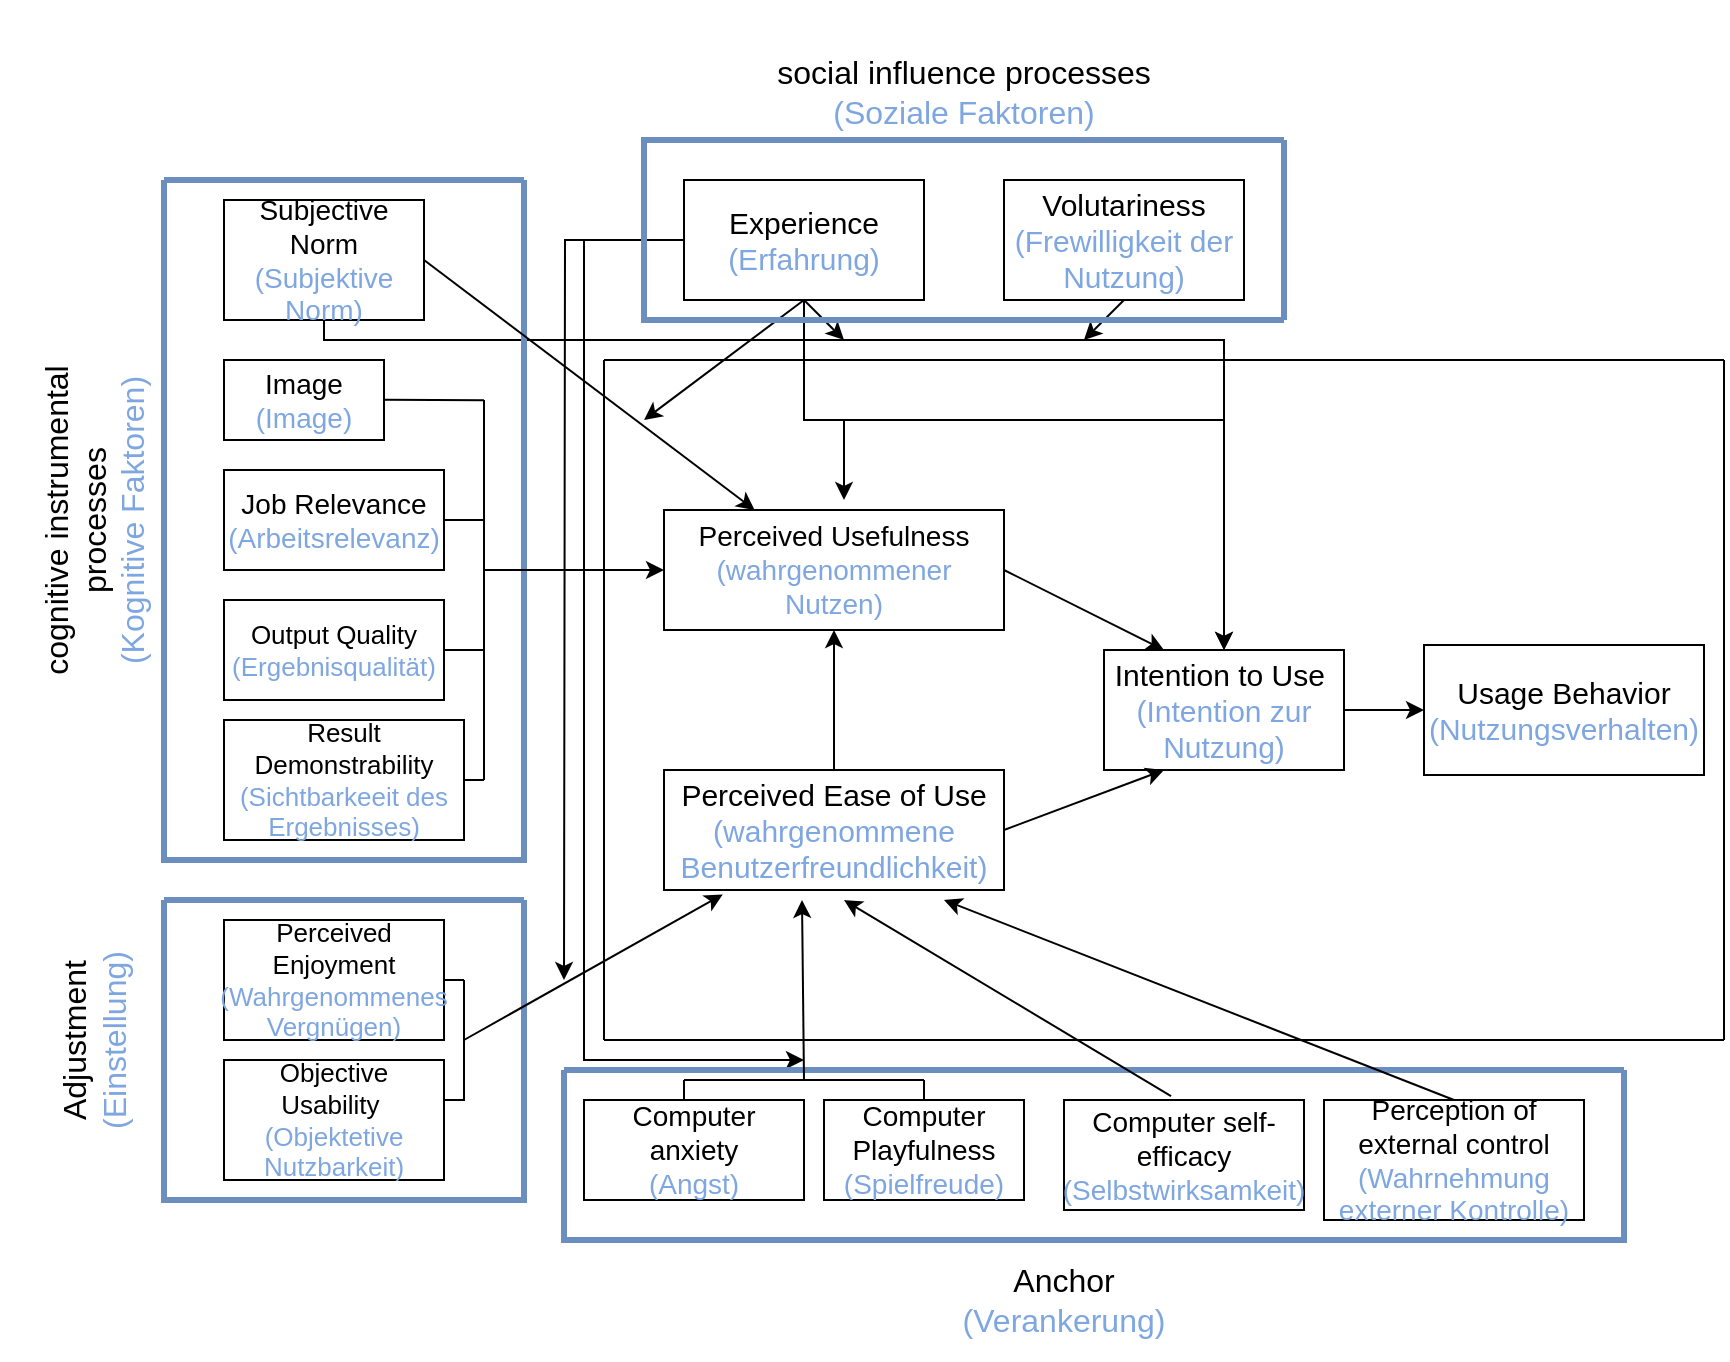 <mxfile version="26.0.3">
  <diagram name="Seite-1" id="qVPOXcnoh64hScKHRhEc">
    <mxGraphModel dx="982" dy="590" grid="1" gridSize="10" guides="1" tooltips="1" connect="1" arrows="1" fold="1" page="1" pageScale="1" pageWidth="3300" pageHeight="4681" math="0" shadow="0">
      <root>
        <mxCell id="0" />
        <mxCell id="1" parent="0" />
        <mxCell id="XC6WuRsCp2kvyAU1jV0c-2" value="&lt;div&gt;&lt;font style=&quot;font-size: 14px;&quot;&gt;Perceived Usefulness&lt;/font&gt;&lt;/div&gt;&lt;div&gt;&lt;font style=&quot;font-size: 14px;&quot; color=&quot;#7ea6e0&quot;&gt;(wahrgenommener Nutzen)&lt;/font&gt;&lt;/div&gt;" style="rounded=0;whiteSpace=wrap;html=1;" parent="1" vertex="1">
          <mxGeometry x="530" y="295" width="170" height="60" as="geometry" />
        </mxCell>
        <mxCell id="XC6WuRsCp2kvyAU1jV0c-23" style="edgeStyle=orthogonalEdgeStyle;rounded=0;orthogonalLoop=1;jettySize=auto;html=1;entryX=0.5;entryY=1;entryDx=0;entryDy=0;" parent="1" source="XC6WuRsCp2kvyAU1jV0c-6" target="XC6WuRsCp2kvyAU1jV0c-2" edge="1">
          <mxGeometry relative="1" as="geometry" />
        </mxCell>
        <mxCell id="XC6WuRsCp2kvyAU1jV0c-6" value="&lt;div&gt;&lt;font style=&quot;font-size: 15px;&quot;&gt;Perceived Ease of Use&lt;/font&gt;&lt;/div&gt;&lt;font style=&quot;font-size: 15px;&quot; color=&quot;#7ea6e0&quot;&gt;&lt;/font&gt;&lt;div&gt;&lt;span style=&quot;caret-color: rgb(126, 166, 224); color: rgb(126, 166, 224);&quot;&gt;&lt;font style=&quot;font-size: 15px;&quot;&gt;(wahrgenommene Benutzerfreundlichkeit)&lt;/font&gt;&lt;/span&gt;&lt;br&gt;&lt;/div&gt;" style="rounded=0;whiteSpace=wrap;html=1;" parent="1" vertex="1">
          <mxGeometry x="530" y="425" width="170" height="60" as="geometry" />
        </mxCell>
        <mxCell id="XC6WuRsCp2kvyAU1jV0c-16" style="edgeStyle=orthogonalEdgeStyle;rounded=0;orthogonalLoop=1;jettySize=auto;html=1;entryX=0;entryY=0.5;entryDx=0;entryDy=0;" parent="1" source="XC6WuRsCp2kvyAU1jV0c-7" target="XC6WuRsCp2kvyAU1jV0c-9" edge="1">
          <mxGeometry relative="1" as="geometry" />
        </mxCell>
        <mxCell id="XC6WuRsCp2kvyAU1jV0c-7" value="&lt;div&gt;&lt;font style=&quot;font-size: 15px;&quot;&gt;Intention to Use&amp;nbsp;&lt;/font&gt;&lt;/div&gt;&lt;div&gt;&lt;span style=&quot;color: rgb(126, 166, 224);&quot;&gt;&lt;font style=&quot;font-size: 15px;&quot;&gt;(Intention zur Nutzung)&lt;/font&gt;&lt;/span&gt;&lt;br&gt;&lt;/div&gt;" style="rounded=0;whiteSpace=wrap;html=1;" parent="1" vertex="1">
          <mxGeometry x="750" y="365" width="120" height="60" as="geometry" />
        </mxCell>
        <mxCell id="XC6WuRsCp2kvyAU1jV0c-9" value="&lt;div&gt;&lt;font style=&quot;font-size: 15px;&quot;&gt;Usage Behavior&lt;/font&gt;&lt;/div&gt;&lt;div&gt;&lt;span style=&quot;color: rgb(126, 166, 224);&quot;&gt;&lt;font style=&quot;font-size: 15px;&quot;&gt;(Nutzungsverhalten)&lt;/font&gt;&lt;/span&gt;&lt;br&gt;&lt;/div&gt;" style="rounded=0;whiteSpace=wrap;html=1;" parent="1" vertex="1">
          <mxGeometry x="910" y="362.5" width="140" height="65" as="geometry" />
        </mxCell>
        <mxCell id="XC6WuRsCp2kvyAU1jV0c-20" value="" style="endArrow=classic;html=1;rounded=0;exitX=1;exitY=0.5;exitDx=0;exitDy=0;entryX=0.25;entryY=0;entryDx=0;entryDy=0;" parent="1" source="XC6WuRsCp2kvyAU1jV0c-2" target="XC6WuRsCp2kvyAU1jV0c-7" edge="1">
          <mxGeometry width="50" height="50" relative="1" as="geometry">
            <mxPoint x="450" y="375" as="sourcePoint" />
            <mxPoint x="540" y="335" as="targetPoint" />
          </mxGeometry>
        </mxCell>
        <mxCell id="XC6WuRsCp2kvyAU1jV0c-21" value="" style="endArrow=classic;html=1;rounded=0;exitX=1;exitY=0.5;exitDx=0;exitDy=0;entryX=0.25;entryY=1;entryDx=0;entryDy=0;" parent="1" source="XC6WuRsCp2kvyAU1jV0c-6" target="XC6WuRsCp2kvyAU1jV0c-7" edge="1">
          <mxGeometry width="50" height="50" relative="1" as="geometry">
            <mxPoint x="700" y="455" as="sourcePoint" />
            <mxPoint x="810" y="495" as="targetPoint" />
          </mxGeometry>
        </mxCell>
        <mxCell id="wk0jViUZOCFL1q821VQ8-2" value="" style="endArrow=none;html=1;rounded=0;" parent="1" edge="1">
          <mxGeometry width="50" height="50" relative="1" as="geometry">
            <mxPoint x="500" y="560" as="sourcePoint" />
            <mxPoint x="500" y="220" as="targetPoint" />
          </mxGeometry>
        </mxCell>
        <mxCell id="wk0jViUZOCFL1q821VQ8-3" value="" style="endArrow=none;html=1;rounded=0;" parent="1" edge="1">
          <mxGeometry width="50" height="50" relative="1" as="geometry">
            <mxPoint x="1060" y="560" as="sourcePoint" />
            <mxPoint x="1060" y="220" as="targetPoint" />
          </mxGeometry>
        </mxCell>
        <mxCell id="wk0jViUZOCFL1q821VQ8-4" value="" style="endArrow=none;html=1;rounded=0;" parent="1" edge="1">
          <mxGeometry width="50" height="50" relative="1" as="geometry">
            <mxPoint x="500" y="220" as="sourcePoint" />
            <mxPoint x="1060" y="220" as="targetPoint" />
          </mxGeometry>
        </mxCell>
        <mxCell id="wk0jViUZOCFL1q821VQ8-5" value="" style="endArrow=none;html=1;rounded=0;" parent="1" edge="1">
          <mxGeometry width="50" height="50" relative="1" as="geometry">
            <mxPoint x="1060" y="560" as="sourcePoint" />
            <mxPoint x="500" y="560" as="targetPoint" />
          </mxGeometry>
        </mxCell>
        <mxCell id="wk0jViUZOCFL1q821VQ8-33" style="edgeStyle=orthogonalEdgeStyle;rounded=0;orthogonalLoop=1;jettySize=auto;html=1;" parent="1" source="wk0jViUZOCFL1q821VQ8-6" target="XC6WuRsCp2kvyAU1jV0c-7" edge="1">
          <mxGeometry relative="1" as="geometry">
            <Array as="points">
              <mxPoint x="360" y="210" />
              <mxPoint x="810" y="210" />
            </Array>
          </mxGeometry>
        </mxCell>
        <mxCell id="wk0jViUZOCFL1q821VQ8-93" style="edgeStyle=orthogonalEdgeStyle;rounded=0;orthogonalLoop=1;jettySize=auto;html=1;" parent="1" source="wk0jViUZOCFL1q821VQ8-18" edge="1">
          <mxGeometry relative="1" as="geometry">
            <mxPoint x="480" y="530" as="targetPoint" />
          </mxGeometry>
        </mxCell>
        <mxCell id="wk0jViUZOCFL1q821VQ8-105" style="edgeStyle=orthogonalEdgeStyle;rounded=0;orthogonalLoop=1;jettySize=auto;html=1;" parent="1" source="wk0jViUZOCFL1q821VQ8-18" edge="1">
          <mxGeometry relative="1" as="geometry">
            <mxPoint x="600" y="570" as="targetPoint" />
            <Array as="points">
              <mxPoint x="490" y="160" />
              <mxPoint x="490" y="570" />
            </Array>
          </mxGeometry>
        </mxCell>
        <mxCell id="wk0jViUZOCFL1q821VQ8-106" style="edgeStyle=orthogonalEdgeStyle;rounded=0;orthogonalLoop=1;jettySize=auto;html=1;" parent="1" source="wk0jViUZOCFL1q821VQ8-18" target="XC6WuRsCp2kvyAU1jV0c-7" edge="1">
          <mxGeometry relative="1" as="geometry">
            <Array as="points">
              <mxPoint x="600" y="250" />
              <mxPoint x="810" y="250" />
            </Array>
          </mxGeometry>
        </mxCell>
        <mxCell id="wk0jViUZOCFL1q821VQ8-107" style="edgeStyle=orthogonalEdgeStyle;rounded=0;orthogonalLoop=1;jettySize=auto;html=1;" parent="1" source="wk0jViUZOCFL1q821VQ8-18" edge="1">
          <mxGeometry relative="1" as="geometry">
            <mxPoint x="620" y="290" as="targetPoint" />
            <Array as="points">
              <mxPoint x="600" y="250" />
              <mxPoint x="620" y="250" />
            </Array>
          </mxGeometry>
        </mxCell>
        <mxCell id="wk0jViUZOCFL1q821VQ8-18" value="&lt;div&gt;&lt;font style=&quot;font-size: 15px;&quot;&gt;Experience&lt;/font&gt;&lt;/div&gt;&lt;div&gt;&lt;span style=&quot;color: rgb(126, 166, 224);&quot;&gt;&lt;font style=&quot;font-size: 15px;&quot;&gt;(Erfahrung)&lt;/font&gt;&lt;/span&gt;&lt;br&gt;&lt;/div&gt;" style="rounded=0;whiteSpace=wrap;html=1;" parent="1" vertex="1">
          <mxGeometry x="540" y="130" width="120" height="60" as="geometry" />
        </mxCell>
        <mxCell id="wk0jViUZOCFL1q821VQ8-19" value="&lt;div&gt;&lt;font style=&quot;font-size: 15px;&quot;&gt;Volutariness&lt;br&gt;&lt;/font&gt;&lt;/div&gt;&lt;div&gt;&lt;span style=&quot;color: rgb(126, 166, 224);&quot;&gt;&lt;font style=&quot;font-size: 15px;&quot;&gt;(Frewilligkeit der Nutzung)&lt;/font&gt;&lt;/span&gt;&lt;br&gt;&lt;/div&gt;" style="rounded=0;whiteSpace=wrap;html=1;" parent="1" vertex="1">
          <mxGeometry x="700" y="130" width="120" height="60" as="geometry" />
        </mxCell>
        <mxCell id="wk0jViUZOCFL1q821VQ8-21" value="" style="endArrow=classic;html=1;rounded=0;exitX=0.5;exitY=1;exitDx=0;exitDy=0;" parent="1" source="wk0jViUZOCFL1q821VQ8-18" edge="1">
          <mxGeometry width="50" height="50" relative="1" as="geometry">
            <mxPoint x="440" y="230" as="sourcePoint" />
            <mxPoint x="520" y="250" as="targetPoint" />
          </mxGeometry>
        </mxCell>
        <mxCell id="wk0jViUZOCFL1q821VQ8-22" value="" style="endArrow=classic;html=1;rounded=0;" parent="1" edge="1">
          <mxGeometry width="50" height="50" relative="1" as="geometry">
            <mxPoint x="600" y="190" as="sourcePoint" />
            <mxPoint x="620" y="210" as="targetPoint" />
          </mxGeometry>
        </mxCell>
        <mxCell id="wk0jViUZOCFL1q821VQ8-23" value="" style="endArrow=classic;html=1;rounded=0;exitX=0.5;exitY=1;exitDx=0;exitDy=0;" parent="1" source="wk0jViUZOCFL1q821VQ8-19" edge="1">
          <mxGeometry width="50" height="50" relative="1" as="geometry">
            <mxPoint x="610" y="200" as="sourcePoint" />
            <mxPoint x="740" y="210" as="targetPoint" />
          </mxGeometry>
        </mxCell>
        <mxCell id="wk0jViUZOCFL1q821VQ8-24" value="" style="swimlane;startSize=0;fillColor=#dae8fc;strokeColor=#6C8EBF;strokeWidth=3;" parent="1" vertex="1">
          <mxGeometry x="280" y="130" width="180" height="340" as="geometry" />
        </mxCell>
        <mxCell id="wk0jViUZOCFL1q821VQ8-7" value="&lt;div&gt;&lt;font style=&quot;font-size: 14px;&quot;&gt;Image&lt;/font&gt;&lt;/div&gt;&lt;div&gt;&lt;span style=&quot;color: rgb(126, 166, 224);&quot;&gt;&lt;font style=&quot;font-size: 14px;&quot;&gt;(Image)&lt;/font&gt;&lt;/span&gt;&lt;br&gt;&lt;/div&gt;" style="rounded=0;whiteSpace=wrap;html=1;" parent="wk0jViUZOCFL1q821VQ8-24" vertex="1">
          <mxGeometry x="30" y="90" width="80" height="40" as="geometry" />
        </mxCell>
        <mxCell id="wk0jViUZOCFL1q821VQ8-8" value="&lt;div&gt;&lt;font style=&quot;font-size: 14px;&quot;&gt;Job Relevance&lt;/font&gt;&lt;/div&gt;&lt;div&gt;&lt;span style=&quot;color: rgb(126, 166, 224);&quot;&gt;&lt;font style=&quot;font-size: 14px;&quot;&gt;(Arbeitsrelevanz)&lt;/font&gt;&lt;/span&gt;&lt;br&gt;&lt;/div&gt;" style="rounded=0;whiteSpace=wrap;html=1;" parent="wk0jViUZOCFL1q821VQ8-24" vertex="1">
          <mxGeometry x="30" y="145" width="110" height="50" as="geometry" />
        </mxCell>
        <mxCell id="wk0jViUZOCFL1q821VQ8-9" value="&lt;div&gt;&lt;font style=&quot;font-size: 13px;&quot;&gt;Output Quality&lt;/font&gt;&lt;/div&gt;&lt;div&gt;&lt;span style=&quot;color: rgb(126, 166, 224);&quot;&gt;&lt;font style=&quot;font-size: 13px;&quot;&gt;(Ergebnisqualität)&lt;/font&gt;&lt;/span&gt;&lt;br&gt;&lt;/div&gt;" style="rounded=0;whiteSpace=wrap;html=1;" parent="wk0jViUZOCFL1q821VQ8-24" vertex="1">
          <mxGeometry x="30" y="210" width="110" height="50" as="geometry" />
        </mxCell>
        <mxCell id="wk0jViUZOCFL1q821VQ8-10" value="&lt;div&gt;&lt;font style=&quot;font-size: 13px;&quot;&gt;Result Demonstrability&lt;/font&gt;&lt;/div&gt;&lt;div&gt;&lt;span style=&quot;color: rgb(126, 166, 224);&quot;&gt;&lt;font style=&quot;font-size: 13px;&quot;&gt;(Sichtbarkeeit des Ergebnisses)&lt;/font&gt;&lt;/span&gt;&lt;br&gt;&lt;/div&gt;" style="rounded=0;whiteSpace=wrap;html=1;" parent="wk0jViUZOCFL1q821VQ8-24" vertex="1">
          <mxGeometry x="30" y="270" width="120" height="60" as="geometry" />
        </mxCell>
        <mxCell id="wk0jViUZOCFL1q821VQ8-6" value="&lt;div&gt;&lt;font style=&quot;font-size: 14px;&quot;&gt;Subjective Norm&lt;/font&gt;&lt;/div&gt;&lt;div&gt;&lt;font style=&quot;font-size: 14px;&quot; color=&quot;#7ea6e0&quot;&gt;(Subjektive Norm)&lt;/font&gt;&lt;/div&gt;" style="rounded=0;whiteSpace=wrap;html=1;" parent="wk0jViUZOCFL1q821VQ8-24" vertex="1">
          <mxGeometry x="30" y="10" width="100" height="60" as="geometry" />
        </mxCell>
        <mxCell id="wk0jViUZOCFL1q821VQ8-81" value="" style="endArrow=none;html=1;rounded=0;exitX=1;exitY=0.5;exitDx=0;exitDy=0;" parent="wk0jViUZOCFL1q821VQ8-24" source="wk0jViUZOCFL1q821VQ8-10" edge="1">
          <mxGeometry width="50" height="50" relative="1" as="geometry">
            <mxPoint x="140" y="330" as="sourcePoint" />
            <mxPoint x="160" y="300" as="targetPoint" />
          </mxGeometry>
        </mxCell>
        <mxCell id="wk0jViUZOCFL1q821VQ8-82" value="" style="endArrow=none;html=1;rounded=0;exitX=1;exitY=0.5;exitDx=0;exitDy=0;" parent="wk0jViUZOCFL1q821VQ8-24" source="wk0jViUZOCFL1q821VQ8-9" edge="1">
          <mxGeometry width="50" height="50" relative="1" as="geometry">
            <mxPoint x="120" y="290" as="sourcePoint" />
            <mxPoint x="160" y="235" as="targetPoint" />
          </mxGeometry>
        </mxCell>
        <mxCell id="wk0jViUZOCFL1q821VQ8-85" value="" style="endArrow=none;html=1;rounded=0;exitX=1;exitY=0.5;exitDx=0;exitDy=0;" parent="wk0jViUZOCFL1q821VQ8-24" edge="1">
          <mxGeometry width="50" height="50" relative="1" as="geometry">
            <mxPoint x="110" y="109.86" as="sourcePoint" />
            <mxPoint x="110" y="109.86" as="targetPoint" />
            <Array as="points">
              <mxPoint x="160" y="110.1" />
            </Array>
          </mxGeometry>
        </mxCell>
        <mxCell id="wk0jViUZOCFL1q821VQ8-86" value="" style="endArrow=none;html=1;rounded=0;" parent="wk0jViUZOCFL1q821VQ8-24" edge="1">
          <mxGeometry width="50" height="50" relative="1" as="geometry">
            <mxPoint x="140" y="170" as="sourcePoint" />
            <mxPoint x="140" y="170" as="targetPoint" />
            <Array as="points">
              <mxPoint x="160" y="170" />
            </Array>
          </mxGeometry>
        </mxCell>
        <mxCell id="wk0jViUZOCFL1q821VQ8-87" value="" style="endArrow=none;html=1;rounded=0;" parent="wk0jViUZOCFL1q821VQ8-24" edge="1">
          <mxGeometry width="50" height="50" relative="1" as="geometry">
            <mxPoint x="160" y="300" as="sourcePoint" />
            <mxPoint x="160" y="110" as="targetPoint" />
          </mxGeometry>
        </mxCell>
        <mxCell id="wk0jViUZOCFL1q821VQ8-88" value="" style="endArrow=classic;html=1;rounded=0;entryX=0;entryY=0.5;entryDx=0;entryDy=0;" parent="wk0jViUZOCFL1q821VQ8-24" target="XC6WuRsCp2kvyAU1jV0c-2" edge="1">
          <mxGeometry width="50" height="50" relative="1" as="geometry">
            <mxPoint x="160" y="195" as="sourcePoint" />
            <mxPoint x="200" y="150" as="targetPoint" />
          </mxGeometry>
        </mxCell>
        <mxCell id="wk0jViUZOCFL1q821VQ8-26" value="" style="swimlane;startSize=0;fillColor=#dae8fc;strokeColor=#6C8EBF;rotation=90;strokeWidth=3;" parent="1" vertex="1">
          <mxGeometry x="635" y="-5" width="90" height="320" as="geometry" />
        </mxCell>
        <mxCell id="wk0jViUZOCFL1q821VQ8-30" value="&lt;div&gt;&lt;font style=&quot;font-size: 16px;&quot;&gt;cognitive instrumental processes&lt;br&gt;&lt;/font&gt;&lt;/div&gt;&lt;div&gt;&lt;span style=&quot;color: rgb(126, 166, 224);&quot;&gt;&lt;font style=&quot;font-size: 16px;&quot;&gt;(Kognitive Faktoren)&lt;/font&gt;&lt;/span&gt;&lt;/div&gt;" style="text;html=1;align=center;verticalAlign=middle;whiteSpace=wrap;rounded=0;rotation=270;" parent="1" vertex="1">
          <mxGeometry x="140" y="253.75" width="210" height="92.5" as="geometry" />
        </mxCell>
        <mxCell id="wk0jViUZOCFL1q821VQ8-31" value="&lt;div&gt;&lt;font style=&quot;font-size: 16px;&quot;&gt;social influence processes&lt;/font&gt;&lt;/div&gt;&lt;div&gt;&lt;span style=&quot;color: rgb(126, 166, 224);&quot;&gt;&lt;font style=&quot;font-size: 16px;&quot;&gt;(Soziale Faktoren)&lt;/font&gt;&lt;/span&gt;&lt;br&gt;&lt;/div&gt;" style="text;html=1;align=center;verticalAlign=middle;whiteSpace=wrap;rounded=0;rotation=0;" parent="1" vertex="1">
          <mxGeometry x="575" y="40" width="210" height="92.5" as="geometry" />
        </mxCell>
        <mxCell id="wk0jViUZOCFL1q821VQ8-45" value="&lt;div&gt;&lt;font style=&quot;font-size: 14px;&quot;&gt;Perception of external control&lt;/font&gt;&lt;/div&gt;&lt;div&gt;&lt;span style=&quot;color: rgb(126, 166, 224);&quot;&gt;&lt;font style=&quot;font-size: 14px;&quot;&gt;(Wahrnehmung externer Kontrolle)&lt;/font&gt;&lt;/span&gt;&lt;br&gt;&lt;/div&gt;" style="rounded=0;whiteSpace=wrap;html=1;" parent="1" vertex="1">
          <mxGeometry x="860" y="590" width="130" height="60" as="geometry" />
        </mxCell>
        <mxCell id="wk0jViUZOCFL1q821VQ8-46" value="&lt;div&gt;&lt;font style=&quot;font-size: 14px;&quot;&gt;Computer Playfulness&lt;/font&gt;&lt;/div&gt;&lt;div&gt;&lt;span style=&quot;color: rgb(126, 166, 224);&quot;&gt;&lt;font style=&quot;font-size: 14px;&quot;&gt;(Spielfreude)&lt;/font&gt;&lt;/span&gt;&lt;br&gt;&lt;/div&gt;" style="rounded=0;whiteSpace=wrap;html=1;" parent="1" vertex="1">
          <mxGeometry x="610" y="590" width="100" height="50" as="geometry" />
        </mxCell>
        <mxCell id="wk0jViUZOCFL1q821VQ8-47" value="&lt;div&gt;&lt;font style=&quot;font-size: 14px;&quot;&gt;Computer anxiety&lt;/font&gt;&lt;/div&gt;&lt;div&gt;&lt;span style=&quot;color: rgb(126, 166, 224);&quot;&gt;&lt;font style=&quot;font-size: 14px;&quot;&gt;(Angst)&lt;/font&gt;&lt;/span&gt;&lt;br&gt;&lt;/div&gt;" style="rounded=0;whiteSpace=wrap;html=1;" parent="1" vertex="1">
          <mxGeometry x="490" y="590" width="110" height="50" as="geometry" />
        </mxCell>
        <mxCell id="wk0jViUZOCFL1q821VQ8-56" value="" style="swimlane;startSize=0;fillColor=#dae8fc;strokeColor=#6C8EBF;strokeWidth=3;" parent="1" vertex="1">
          <mxGeometry x="280" y="490" width="180" height="150" as="geometry" />
        </mxCell>
        <mxCell id="wk0jViUZOCFL1q821VQ8-49" value="&lt;div&gt;&lt;font style=&quot;font-size: 13px;&quot;&gt;Perceived Enjoyment&lt;/font&gt;&lt;/div&gt;&lt;div&gt;&lt;span style=&quot;color: rgb(126, 166, 224);&quot;&gt;&lt;font style=&quot;font-size: 13px;&quot;&gt;(Wahrgenommenes Vergnügen)&lt;/font&gt;&lt;/span&gt;&lt;br&gt;&lt;/div&gt;" style="rounded=0;whiteSpace=wrap;html=1;" parent="wk0jViUZOCFL1q821VQ8-56" vertex="1">
          <mxGeometry x="30" y="10" width="110" height="60" as="geometry" />
        </mxCell>
        <mxCell id="wk0jViUZOCFL1q821VQ8-50" value="&lt;div&gt;&lt;font style=&quot;font-size: 13px;&quot;&gt;Objective Usability&amp;nbsp;&lt;/font&gt;&lt;/div&gt;&lt;div&gt;&lt;span style=&quot;color: rgb(126, 166, 224);&quot;&gt;&lt;font style=&quot;font-size: 13px;&quot;&gt;(Objektetive Nutzbarkeit)&lt;/font&gt;&lt;/span&gt;&lt;br&gt;&lt;/div&gt;" style="rounded=0;whiteSpace=wrap;html=1;" parent="wk0jViUZOCFL1q821VQ8-56" vertex="1">
          <mxGeometry x="30" y="80" width="110" height="60" as="geometry" />
        </mxCell>
        <mxCell id="wk0jViUZOCFL1q821VQ8-78" value="" style="endArrow=none;html=1;rounded=0;" parent="wk0jViUZOCFL1q821VQ8-56" edge="1">
          <mxGeometry width="50" height="50" relative="1" as="geometry">
            <mxPoint x="150" y="94.88" as="sourcePoint" />
            <mxPoint x="140" y="100" as="targetPoint" />
            <Array as="points">
              <mxPoint x="150" y="100" />
            </Array>
          </mxGeometry>
        </mxCell>
        <mxCell id="wk0jViUZOCFL1q821VQ8-61" value="" style="swimlane;startSize=0;fillColor=#dae8fc;strokeColor=#6C8EBF;strokeWidth=3;" parent="1" vertex="1">
          <mxGeometry x="480" y="575" width="530" height="85" as="geometry">
            <mxRectangle x="480" y="575" width="50" height="40" as="alternateBounds" />
          </mxGeometry>
        </mxCell>
        <mxCell id="wk0jViUZOCFL1q821VQ8-44" value="&lt;div&gt;&lt;font style=&quot;font-size: 14px;&quot;&gt;Computer self-efficacy&lt;/font&gt;&lt;/div&gt;&lt;div&gt;&lt;span style=&quot;color: rgb(126, 166, 224);&quot;&gt;&lt;font style=&quot;font-size: 14px;&quot;&gt;(Selbstwirksamkeit)&lt;/font&gt;&lt;/span&gt;&lt;br&gt;&lt;/div&gt;" style="rounded=0;whiteSpace=wrap;html=1;" parent="wk0jViUZOCFL1q821VQ8-61" vertex="1">
          <mxGeometry x="250" y="15" width="120" height="55" as="geometry" />
        </mxCell>
        <mxCell id="wk0jViUZOCFL1q821VQ8-76" value="" style="endArrow=none;html=1;rounded=0;" parent="1" edge="1">
          <mxGeometry width="50" height="50" relative="1" as="geometry">
            <mxPoint x="430" y="590" as="sourcePoint" />
            <mxPoint x="430" y="530" as="targetPoint" />
          </mxGeometry>
        </mxCell>
        <mxCell id="wk0jViUZOCFL1q821VQ8-77" value="" style="endArrow=none;html=1;rounded=0;entryX=1;entryY=0.5;entryDx=0;entryDy=0;" parent="1" target="wk0jViUZOCFL1q821VQ8-49" edge="1">
          <mxGeometry width="50" height="50" relative="1" as="geometry">
            <mxPoint x="430" y="530" as="sourcePoint" />
            <mxPoint x="570" y="610" as="targetPoint" />
          </mxGeometry>
        </mxCell>
        <mxCell id="wk0jViUZOCFL1q821VQ8-79" value="" style="endArrow=classic;html=1;rounded=0;entryX=0.173;entryY=1.037;entryDx=0;entryDy=0;entryPerimeter=0;" parent="1" target="XC6WuRsCp2kvyAU1jV0c-6" edge="1">
          <mxGeometry width="50" height="50" relative="1" as="geometry">
            <mxPoint x="430" y="560" as="sourcePoint" />
            <mxPoint x="610" y="490" as="targetPoint" />
          </mxGeometry>
        </mxCell>
        <mxCell id="wk0jViUZOCFL1q821VQ8-89" value="" style="endArrow=classic;html=1;rounded=0;exitX=1;exitY=0.5;exitDx=0;exitDy=0;" parent="1" source="wk0jViUZOCFL1q821VQ8-6" target="XC6WuRsCp2kvyAU1jV0c-2" edge="1">
          <mxGeometry width="50" height="50" relative="1" as="geometry">
            <mxPoint x="430" y="210" as="sourcePoint" />
            <mxPoint x="480" y="160" as="targetPoint" />
          </mxGeometry>
        </mxCell>
        <mxCell id="wk0jViUZOCFL1q821VQ8-95" value="" style="endArrow=classic;html=1;rounded=0;exitX=0.446;exitY=-0.035;exitDx=0;exitDy=0;exitPerimeter=0;" parent="1" source="wk0jViUZOCFL1q821VQ8-44" edge="1">
          <mxGeometry width="50" height="50" relative="1" as="geometry">
            <mxPoint x="660" y="600" as="sourcePoint" />
            <mxPoint x="620" y="490" as="targetPoint" />
          </mxGeometry>
        </mxCell>
        <mxCell id="wk0jViUZOCFL1q821VQ8-96" value="" style="endArrow=classic;html=1;rounded=0;exitX=0.5;exitY=0;exitDx=0;exitDy=0;" parent="1" source="wk0jViUZOCFL1q821VQ8-45" edge="1">
          <mxGeometry width="50" height="50" relative="1" as="geometry">
            <mxPoint x="785" y="599" as="sourcePoint" />
            <mxPoint x="670" y="490" as="targetPoint" />
          </mxGeometry>
        </mxCell>
        <mxCell id="wk0jViUZOCFL1q821VQ8-98" value="" style="endArrow=none;html=1;rounded=0;" parent="1" edge="1">
          <mxGeometry width="50" height="50" relative="1" as="geometry">
            <mxPoint x="540" y="590" as="sourcePoint" />
            <mxPoint x="540" y="580" as="targetPoint" />
          </mxGeometry>
        </mxCell>
        <mxCell id="wk0jViUZOCFL1q821VQ8-100" value="" style="endArrow=none;html=1;rounded=0;" parent="1" edge="1">
          <mxGeometry width="50" height="50" relative="1" as="geometry">
            <mxPoint x="540" y="580" as="sourcePoint" />
            <mxPoint x="660" y="580" as="targetPoint" />
          </mxGeometry>
        </mxCell>
        <mxCell id="wk0jViUZOCFL1q821VQ8-101" value="" style="endArrow=none;html=1;rounded=0;exitX=0.5;exitY=0;exitDx=0;exitDy=0;" parent="1" source="wk0jViUZOCFL1q821VQ8-46" edge="1">
          <mxGeometry width="50" height="50" relative="1" as="geometry">
            <mxPoint x="680" y="600" as="sourcePoint" />
            <mxPoint x="660" y="580" as="targetPoint" />
          </mxGeometry>
        </mxCell>
        <mxCell id="wk0jViUZOCFL1q821VQ8-104" value="" style="endArrow=classic;html=1;rounded=0;" parent="1" edge="1">
          <mxGeometry width="50" height="50" relative="1" as="geometry">
            <mxPoint x="600" y="580" as="sourcePoint" />
            <mxPoint x="599" y="490" as="targetPoint" />
          </mxGeometry>
        </mxCell>
        <mxCell id="wk0jViUZOCFL1q821VQ8-108" value="&lt;div&gt;&lt;font style=&quot;font-size: 16px;&quot;&gt;Adjustment&lt;/font&gt;&lt;/div&gt;&lt;div&gt;&lt;span style=&quot;color: rgb(126, 166, 224);&quot;&gt;&lt;font style=&quot;font-size: 16px;&quot;&gt;(Einstellung)&lt;/font&gt;&lt;/span&gt;&lt;/div&gt;" style="text;html=1;align=center;verticalAlign=middle;whiteSpace=wrap;rounded=0;rotation=-90;" parent="1" vertex="1">
          <mxGeometry x="175" y="530" width="140" height="60" as="geometry" />
        </mxCell>
        <mxCell id="wk0jViUZOCFL1q821VQ8-110" value="&lt;div&gt;&lt;font style=&quot;font-size: 16px;&quot;&gt;Anchor&lt;/font&gt;&lt;/div&gt;&lt;div&gt;&lt;span style=&quot;color: rgb(126, 166, 224);&quot;&gt;&lt;font style=&quot;font-size: 16px;&quot;&gt;(Verankerung)&lt;/font&gt;&lt;/span&gt;&lt;/div&gt;" style="text;html=1;align=center;verticalAlign=middle;whiteSpace=wrap;rounded=0;rotation=0;" parent="1" vertex="1">
          <mxGeometry x="660" y="660" width="140" height="60" as="geometry" />
        </mxCell>
      </root>
    </mxGraphModel>
  </diagram>
</mxfile>
